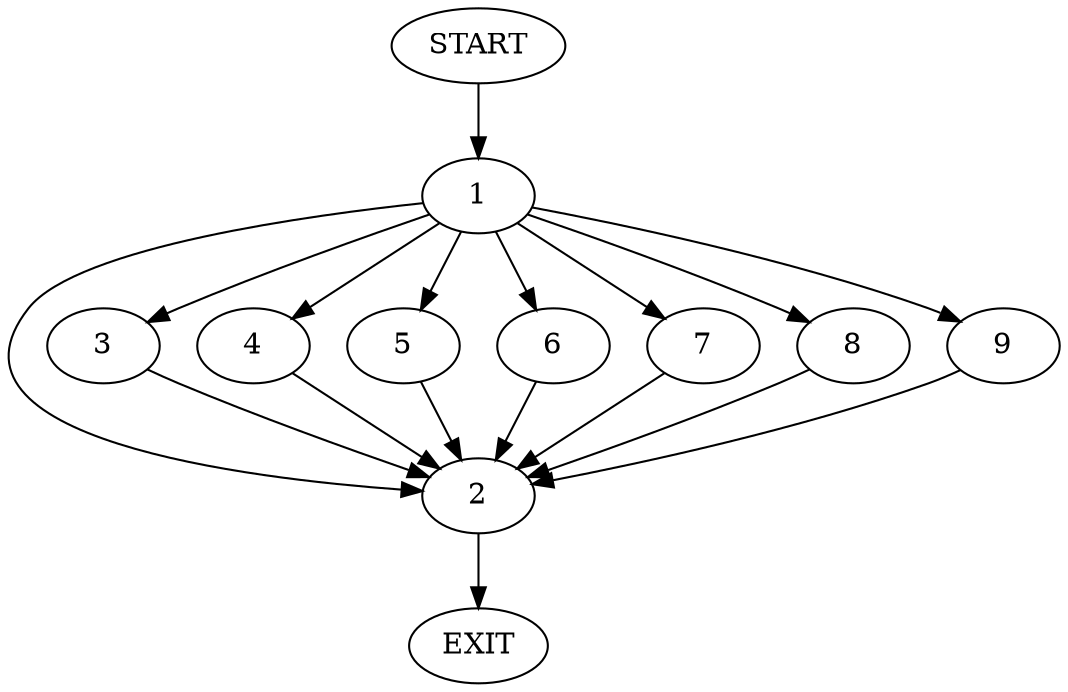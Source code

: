 digraph {
0 [label="START"]
10 [label="EXIT"]
0 -> 1
1 -> 2
1 -> 3
1 -> 4
1 -> 5
1 -> 6
1 -> 7
1 -> 8
1 -> 9
6 -> 2
8 -> 2
2 -> 10
7 -> 2
4 -> 2
5 -> 2
3 -> 2
9 -> 2
}
